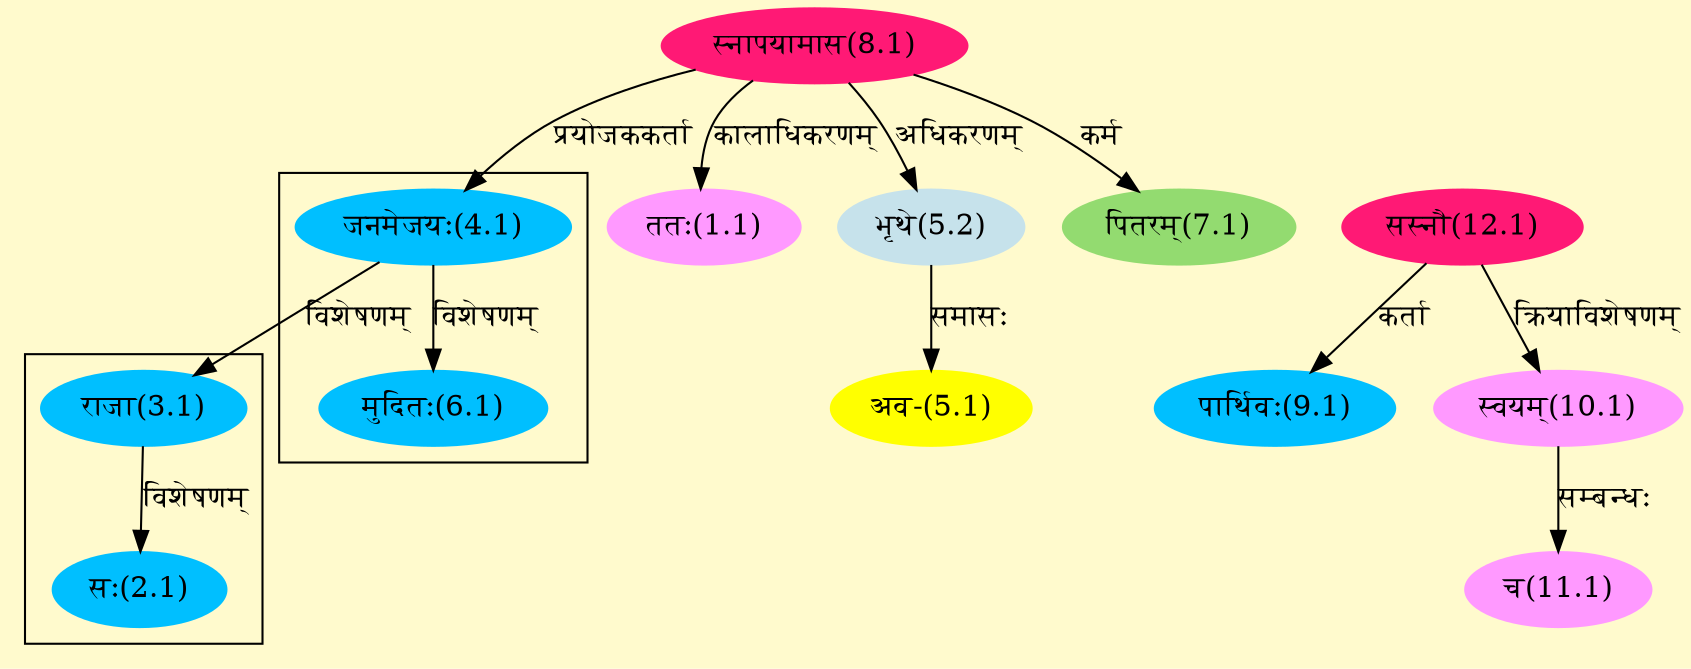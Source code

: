 digraph G{
rankdir=BT;
 compound=true;
 bgcolor="lemonchiffon1";

subgraph cluster_1{
Node2_1 [style=filled, color="#00BFFF" label = "सः(2.1)"]
Node3_1 [style=filled, color="#00BFFF" label = "राजा(3.1)"]

}

subgraph cluster_2{
Node3_1 [style=filled, color="#00BFFF" label = "राजा(3.1)"]
Node4_1 [style=filled, color="#00BFFF" label = "जनमेजयः(4.1)"]
Node6_1 [style=filled, color="#00BFFF" label = "मुदितः(6.1)"]

}
Node1_1 [style=filled, color="#FF99FF" label = "ततः(1.1)"]
Node8_1 [style=filled, color="#FF1975" label = "स्नापयामास(8.1)"]
Node4_1 [style=filled, color="#00BFFF" label = "जनमेजयः(4.1)"]
Node5_1 [style=filled, color="#FFFF00" label = "अव-(5.1)"]
Node5_2 [style=filled, color="#C6E2EB" label = "भृथे(5.2)"]
Node7_1 [style=filled, color="#93DB70" label = "पितरम्(7.1)"]
Node [style=filled, color="" label = "()"]
Node9_1 [style=filled, color="#00BFFF" label = "पार्थिवः(9.1)"]
Node12_1 [style=filled, color="#FF1975" label = "सस्नौ(12.1)"]
Node10_1 [style=filled, color="#FF99FF" label = "स्वयम्(10.1)"]
Node11_1 [style=filled, color="#FF99FF" label = "च(11.1)"]
/* Start of Relations section */

Node1_1 -> Node8_1 [  label="कालाधिकरणम्"  dir="back" ]
Node2_1 -> Node3_1 [  label="विशेषणम्"  dir="back" ]
Node3_1 -> Node4_1 [  label="विशेषणम्"  dir="back" ]
Node4_1 -> Node8_1 [  label="प्रयोजककर्ता"  dir="back" ]
Node5_1 -> Node5_2 [  label="समासः"  dir="back" ]
Node5_2 -> Node8_1 [  label="अधिकरणम्"  dir="back" ]
Node6_1 -> Node4_1 [  label="विशेषणम्"  dir="back" ]
Node7_1 -> Node8_1 [  label="कर्म"  dir="back" ]
Node9_1 -> Node12_1 [  label="कर्ता"  dir="back" ]
Node10_1 -> Node12_1 [  label="क्रियाविशेषणम्"  dir="back" ]
Node11_1 -> Node10_1 [  label="सम्बन्धः"  dir="back" ]
}
